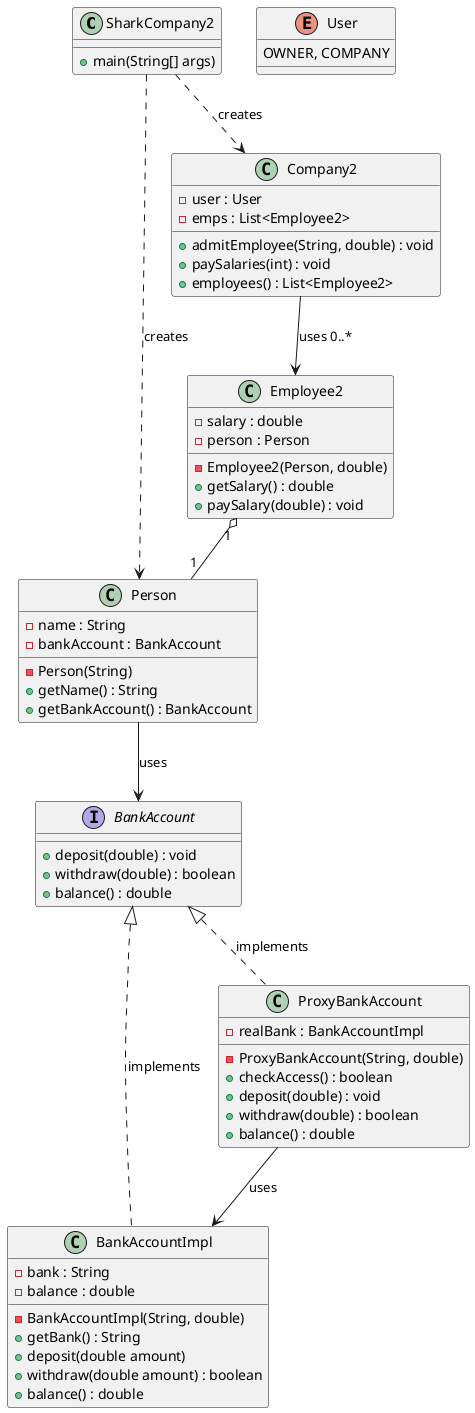 @startuml diagram_9_1_b

class SharkCompany2 {
    + main(String[] args)
}

enum User {
    OWNER, COMPANY
}

interface BankAccount {
    + deposit(double) : void
    + withdraw(double) : boolean
    + balance() : double
}

class BankAccountImpl {
    - BankAccountImpl(String, double)

    - bank : String
    - balance : double

    + getBank() : String
    + deposit(double amount)
    + withdraw(double amount) : boolean
    + balance() : double
}

class ProxyBankAccount {
    - ProxyBankAccount(String, double)

    - realBank : BankAccountImpl

    + checkAccess() : boolean
    + deposit(double) : void
    + withdraw(double) : boolean
    + balance() : double
}

class Person {
    - Person(String)

    - name : String
    - bankAccount : BankAccount

    + getName() : String
    + getBankAccount() : BankAccount
}

class Employee2{
    - Employee2(Person, double)

    - salary : double
    - person : Person

    + getSalary() : double
    + paySalary(double) : void
}

class Company2 {
    - user : User
    - emps : List<Employee2>

    + admitEmployee(String, double) : void
    + paySalaries(int) : void
    + employees() : List<Employee2>
}


BankAccount <|.. BankAccountImpl : implements
BankAccount <|.. ProxyBankAccount : implements

ProxyBankAccount --> BankAccountImpl : uses
Person --> BankAccount : uses
Company2 --> Employee2 : uses 0..*

Employee2 "1" o-- "1" Person


SharkCompany2 ..> Company2 : creates
SharkCompany2 ..> Person : creates

@enduml
